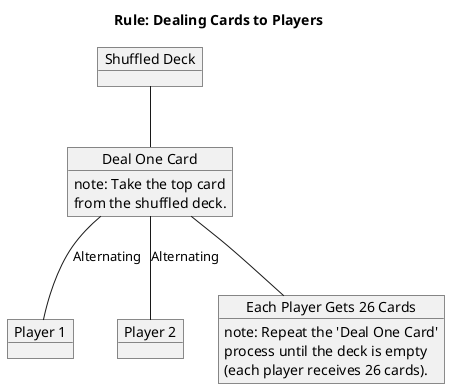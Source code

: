 @startuml
title "Rule: Dealing Cards to Players"

object "Shuffled Deck" as ShuffledDeck

object "Player 1" as Player1
object "Player 2" as Player2

object "Deal One Card" as DealCard {
  note: Take the top card\nfrom the shuffled deck.
}

ShuffledDeck -- DealCard
DealCard -- Player1 : Alternating

DealCard -- Player2 : Alternating

object "Each Player Gets 26 Cards" as DistributeAll {
  note: Repeat the 'Deal One Card'\nprocess until the deck is empty\n(each player receives 26 cards).
}

DealCard -- DistributeAll

@enduml